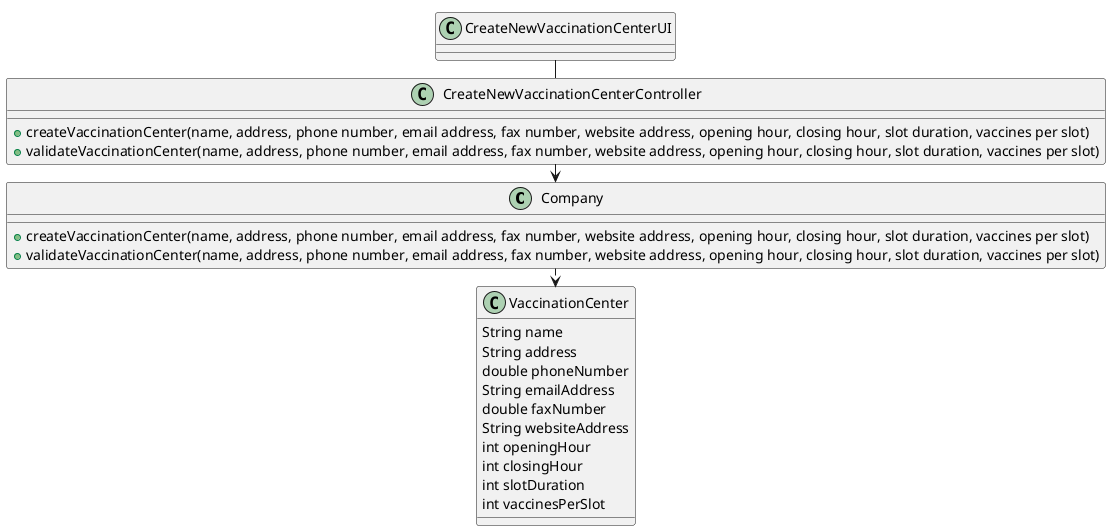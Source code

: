 @startuml
'https://plantuml.com/class-diagram
!pragma layout smetana

class Company {
+createVaccinationCenter(name, address, phone number, email address, fax number, website address, opening hour, closing hour, slot duration, vaccines per slot)
+validateVaccinationCenter(name, address, phone number, email address, fax number, website address, opening hour, closing hour, slot duration, vaccines per slot)
}

class VaccinationCenter {
String name
String address
double phoneNumber
String emailAddress
double faxNumber
String websiteAddress
int openingHour
int closingHour
int slotDuration
int vaccinesPerSlot
}

class CreateNewVaccinationCenterUI

class CreateNewVaccinationCenterController{
+createVaccinationCenter(name, address, phone number, email address, fax number, website address, opening hour, closing hour, slot duration, vaccines per slot)
+validateVaccinationCenter(name, address, phone number, email address, fax number, website address, opening hour, closing hour, slot duration, vaccines per slot)
}
left to right direction

CreateNewVaccinationCenterUI - CreateNewVaccinationCenterController
CreateNewVaccinationCenterController -> Company
Company .> VaccinationCenter

@enduml